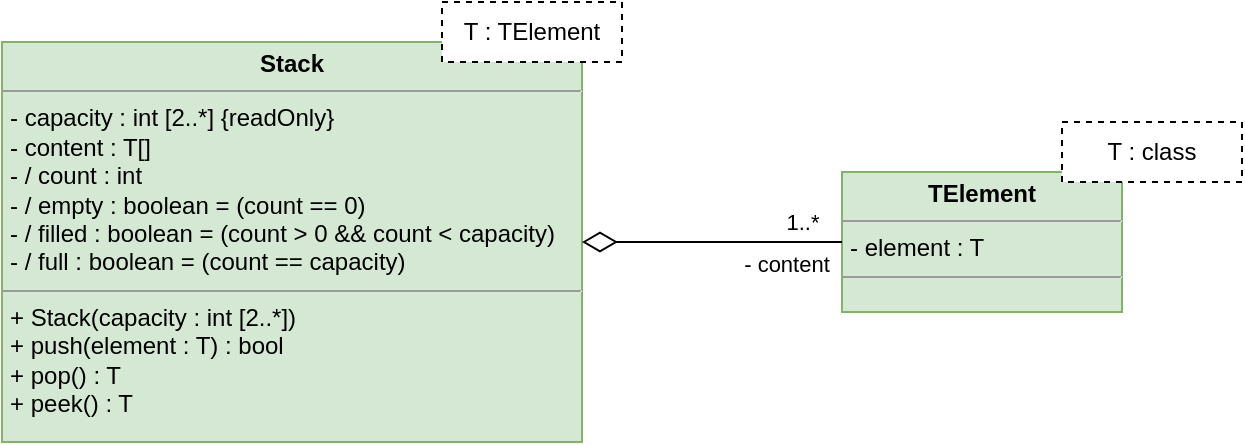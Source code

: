 <mxfile version="22.0.3" type="device" pages="2">
  <diagram name="Seite-1" id="d6-_jBO8ks0J4Jw-SI9Y">
    <mxGraphModel dx="1434" dy="835" grid="1" gridSize="10" guides="1" tooltips="1" connect="1" arrows="1" fold="1" page="1" pageScale="1" pageWidth="827" pageHeight="1169" math="0" shadow="0">
      <root>
        <mxCell id="0" />
        <mxCell id="1" parent="0" />
        <mxCell id="2p_5pG_dRqr9ecJX_rro-10" value="&lt;p style=&quot;margin:0px;margin-top:4px;text-align:center;&quot;&gt;&lt;b&gt;Stack&lt;/b&gt;&lt;/p&gt;&lt;hr size=&quot;1&quot;&gt;&lt;p style=&quot;margin:0px;margin-left:4px;&quot;&gt;- capacity : int [2..*] {readOnly}&lt;/p&gt;&lt;p style=&quot;margin:0px;margin-left:4px;&quot;&gt;- content : T[]&lt;/p&gt;&lt;p style=&quot;margin:0px;margin-left:4px;&quot;&gt;- / count : int&lt;/p&gt;&lt;p style=&quot;margin:0px;margin-left:4px;&quot;&gt;- / empty : boolean = (count == 0)&lt;/p&gt;&lt;p style=&quot;margin:0px;margin-left:4px;&quot;&gt;- / filled : boolean = (count &amp;gt; 0 &amp;amp;&amp;amp; count &amp;lt; capacity)&lt;/p&gt;&lt;p style=&quot;margin:0px;margin-left:4px;&quot;&gt;- / full : boolean = (count == capacity)&lt;/p&gt;&lt;hr size=&quot;1&quot;&gt;&lt;p style=&quot;margin:0px;margin-left:4px;&quot;&gt;+ Stack(capacity : int [2..*])&lt;/p&gt;&lt;p style=&quot;margin:0px;margin-left:4px;&quot;&gt;+ push(element : T) : bool&lt;/p&gt;&lt;p style=&quot;margin:0px;margin-left:4px;&quot;&gt;+ pop() : T&lt;/p&gt;&lt;p style=&quot;margin:0px;margin-left:4px;&quot;&gt;+ peek() : T&lt;/p&gt;" style="verticalAlign=top;align=left;overflow=fill;fontSize=12;fontFamily=Helvetica;html=1;whiteSpace=wrap;fillColor=#d5e8d4;strokeColor=#82b366;" parent="1" vertex="1">
          <mxGeometry x="40" y="280" width="290" height="200" as="geometry" />
        </mxCell>
        <mxCell id="2p_5pG_dRqr9ecJX_rro-5" value="T : TElement" style="fontStyle=0;dashed=1;html=1;whiteSpace=wrap;" parent="1" vertex="1">
          <mxGeometry x="260" y="260" width="90" height="30" as="geometry" />
        </mxCell>
        <mxCell id="6gfj-Isrn8OWABLWBLs3-2" value="&lt;p style=&quot;margin:0px;margin-top:4px;text-align:center;&quot;&gt;&lt;b&gt;TElement&lt;/b&gt;&lt;/p&gt;&lt;hr size=&quot;1&quot;&gt;&lt;p style=&quot;margin:0px;margin-left:4px;&quot;&gt;- element : T&lt;br&gt;&lt;/p&gt;&lt;hr size=&quot;1&quot;&gt;&lt;p style=&quot;margin:0px;margin-left:4px;&quot;&gt;&lt;br&gt;&lt;/p&gt;" style="verticalAlign=top;align=left;overflow=fill;fontSize=12;fontFamily=Helvetica;html=1;whiteSpace=wrap;fillColor=#d5e8d4;strokeColor=#82b366;" parent="1" vertex="1">
          <mxGeometry x="460" y="345" width="140" height="70" as="geometry" />
        </mxCell>
        <mxCell id="6gfj-Isrn8OWABLWBLs3-3" value="T : class" style="fontStyle=0;dashed=1;html=1;whiteSpace=wrap;" parent="1" vertex="1">
          <mxGeometry x="570" y="320" width="90" height="30" as="geometry" />
        </mxCell>
        <mxCell id="6gfj-Isrn8OWABLWBLs3-4" value="" style="endArrow=none;startArrow=diamondThin;endFill=0;startFill=0;html=1;verticalAlign=bottom;labelBackgroundColor=none;strokeWidth=1;startSize=15;endSize=8;rounded=0;" parent="1" source="2p_5pG_dRqr9ecJX_rro-10" target="6gfj-Isrn8OWABLWBLs3-2" edge="1">
          <mxGeometry width="160" relative="1" as="geometry">
            <mxPoint x="360" y="470" as="sourcePoint" />
            <mxPoint x="520" y="470" as="targetPoint" />
          </mxGeometry>
        </mxCell>
        <mxCell id="6gfj-Isrn8OWABLWBLs3-5" value="1..*" style="edgeLabel;html=1;align=center;verticalAlign=middle;resizable=0;points=[];" parent="6gfj-Isrn8OWABLWBLs3-4" vertex="1" connectable="0">
          <mxGeometry x="0.869" y="-2" relative="1" as="geometry">
            <mxPoint x="-12" y="-12" as="offset" />
          </mxGeometry>
        </mxCell>
        <mxCell id="6gfj-Isrn8OWABLWBLs3-6" value="- content" style="edgeLabel;html=1;align=center;verticalAlign=middle;resizable=0;points=[];" parent="1" vertex="1" connectable="0">
          <mxGeometry x="440" y="376" as="geometry">
            <mxPoint x="-8" y="15" as="offset" />
          </mxGeometry>
        </mxCell>
      </root>
    </mxGraphModel>
  </diagram>
  <diagram id="dMzcPr8bN_5-yT4cq0Xi" name="Seite-2">
    <mxGraphModel dx="1434" dy="835" grid="1" gridSize="10" guides="1" tooltips="1" connect="1" arrows="1" fold="1" page="1" pageScale="1" pageWidth="827" pageHeight="1169" math="0" shadow="0">
      <root>
        <mxCell id="0" />
        <mxCell id="1" parent="0" />
        <mxCell id="NQPJuemyMOMcar5ZBWDK-1" style="edgeStyle=orthogonalEdgeStyle;rounded=0;orthogonalLoop=1;jettySize=auto;html=1;" parent="1" source="NQPJuemyMOMcar5ZBWDK-2" target="NQPJuemyMOMcar5ZBWDK-4" edge="1">
          <mxGeometry relative="1" as="geometry" />
        </mxCell>
        <mxCell id="NQPJuemyMOMcar5ZBWDK-2" value="" style="ellipse;fillColor=strokeColor;html=1;" parent="1" vertex="1">
          <mxGeometry x="345" y="130" width="30" height="30" as="geometry" />
        </mxCell>
        <mxCell id="421VDHdbTqtKa3E075Du-1" value="push / Element auf Stapel ablegen" style="edgeStyle=orthogonalEdgeStyle;rounded=0;orthogonalLoop=1;jettySize=auto;html=1;" parent="1" source="NQPJuemyMOMcar5ZBWDK-4" target="qQwUwjAhyPvx03xKYzb7-1" edge="1">
          <mxGeometry x="-0.25" y="10" relative="1" as="geometry">
            <mxPoint as="offset" />
          </mxGeometry>
        </mxCell>
        <mxCell id="bHoTey5JG3O09N1dP_-V-2" style="edgeStyle=orthogonalEdgeStyle;rounded=0;orthogonalLoop=1;jettySize=auto;html=1;exitX=0.214;exitY=0;exitDx=0;exitDy=0;exitPerimeter=0;" edge="1" parent="1" source="NQPJuemyMOMcar5ZBWDK-4" target="bHoTey5JG3O09N1dP_-V-1">
          <mxGeometry relative="1" as="geometry" />
        </mxCell>
        <mxCell id="NQPJuemyMOMcar5ZBWDK-4" value="Empty" style="html=1;align=center;verticalAlign=top;rounded=1;absoluteArcSize=1;arcSize=10;dashed=0;whiteSpace=wrap;fillColor=#dae8fc;strokeColor=#6c8ebf;" parent="1" vertex="1">
          <mxGeometry x="290" y="190" width="140" height="40" as="geometry" />
        </mxCell>
        <mxCell id="NQPJuemyMOMcar5ZBWDK-5" value="Start" style="text;html=1;strokeColor=none;fillColor=none;align=center;verticalAlign=middle;whiteSpace=wrap;rounded=0;" parent="1" vertex="1">
          <mxGeometry x="350" y="130" width="90" height="30" as="geometry" />
        </mxCell>
        <mxCell id="5CrYx0pCqnmsGDSobR2w-1" value="push [count &amp;lt; capacity] / Element auf Stapel ablegen" style="edgeStyle=orthogonalEdgeStyle;rounded=0;orthogonalLoop=1;jettySize=auto;html=1;exitX=0.75;exitY=0;exitDx=0;exitDy=0;entryX=1;entryY=0.5;entryDx=0;entryDy=0;" parent="1" source="qQwUwjAhyPvx03xKYzb7-1" target="qQwUwjAhyPvx03xKYzb7-1" edge="1">
          <mxGeometry x="0.111" y="51" relative="1" as="geometry">
            <mxPoint x="-1" y="-10" as="offset" />
          </mxGeometry>
        </mxCell>
        <mxCell id="3BzJfVVI9ZJz-91_tA_t-2" value="when [count == capacity]" style="edgeStyle=orthogonalEdgeStyle;rounded=0;orthogonalLoop=1;jettySize=auto;html=1;" parent="1" source="qQwUwjAhyPvx03xKYzb7-1" target="qQwUwjAhyPvx03xKYzb7-2" edge="1">
          <mxGeometry x="0.002" y="-10" relative="1" as="geometry">
            <mxPoint as="offset" />
          </mxGeometry>
        </mxCell>
        <mxCell id="3BzJfVVI9ZJz-91_tA_t-6" value="pop [count == 1] / Element entfernen" style="edgeStyle=orthogonalEdgeStyle;rounded=0;orthogonalLoop=1;jettySize=auto;html=1;exitX=0.25;exitY=0;exitDx=0;exitDy=0;" parent="1" edge="1">
          <mxGeometry x="0.015" y="-10" relative="1" as="geometry">
            <mxPoint x="594.97" y="320" as="sourcePoint" />
            <mxPoint x="359.999" y="230" as="targetPoint" />
            <Array as="points">
              <mxPoint x="595" y="280" />
              <mxPoint x="360" y="280" />
            </Array>
            <mxPoint as="offset" />
          </mxGeometry>
        </mxCell>
        <mxCell id="qQwUwjAhyPvx03xKYzb7-1" value="Filled" style="html=1;align=center;verticalAlign=top;rounded=1;absoluteArcSize=1;arcSize=10;dashed=0;whiteSpace=wrap;fillColor=#dae8fc;strokeColor=#6c8ebf;" parent="1" vertex="1">
          <mxGeometry x="560" y="320" width="140" height="40" as="geometry" />
        </mxCell>
        <mxCell id="3BzJfVVI9ZJz-91_tA_t-4" value="pop / oberstes Element entfernen" style="edgeStyle=orthogonalEdgeStyle;rounded=0;orthogonalLoop=1;jettySize=auto;html=1;entryX=0.25;entryY=1;entryDx=0;entryDy=0;" parent="1" source="qQwUwjAhyPvx03xKYzb7-2" target="qQwUwjAhyPvx03xKYzb7-1" edge="1">
          <mxGeometry x="-0.048" y="-10" relative="1" as="geometry">
            <mxPoint x="590" y="420" as="targetPoint" />
            <Array as="points">
              <mxPoint x="320" y="380" />
              <mxPoint x="595" y="380" />
            </Array>
            <mxPoint as="offset" />
          </mxGeometry>
        </mxCell>
        <mxCell id="qQwUwjAhyPvx03xKYzb7-2" value="Full" style="html=1;align=center;verticalAlign=top;rounded=1;absoluteArcSize=1;arcSize=10;dashed=0;whiteSpace=wrap;fillColor=#dae8fc;strokeColor=#6c8ebf;" parent="1" vertex="1">
          <mxGeometry x="250" y="320" width="140" height="40" as="geometry" />
        </mxCell>
        <mxCell id="3BzJfVVI9ZJz-91_tA_t-3" value="push" style="edgeStyle=orthogonalEdgeStyle;rounded=0;orthogonalLoop=1;jettySize=auto;html=1;" parent="1" source="qQwUwjAhyPvx03xKYzb7-2" target="qQwUwjAhyPvx03xKYzb7-2" edge="1">
          <mxGeometry y="-20" relative="1" as="geometry">
            <Array as="points">
              <mxPoint x="220" y="340" />
            </Array>
            <mxPoint as="offset" />
          </mxGeometry>
        </mxCell>
        <mxCell id="3BzJfVVI9ZJz-91_tA_t-5" value="pop / return NULL" style="edgeStyle=orthogonalEdgeStyle;rounded=0;orthogonalLoop=1;jettySize=auto;html=1;elbow=vertical;" parent="1" source="NQPJuemyMOMcar5ZBWDK-4" target="NQPJuemyMOMcar5ZBWDK-4" edge="1">
          <mxGeometry y="-50" relative="1" as="geometry">
            <Array as="points">
              <mxPoint x="270" y="220" />
            </Array>
            <mxPoint as="offset" />
          </mxGeometry>
        </mxCell>
        <mxCell id="3BzJfVVI9ZJz-91_tA_t-7" value="pop [count &amp;gt; 1] / Element entfernen" style="edgeStyle=orthogonalEdgeStyle;rounded=0;orthogonalLoop=1;jettySize=auto;html=1;entryX=0.75;entryY=1;entryDx=0;entryDy=0;" parent="1" source="qQwUwjAhyPvx03xKYzb7-1" target="qQwUwjAhyPvx03xKYzb7-1" edge="1">
          <mxGeometry x="0.467" y="-56" relative="1" as="geometry">
            <mxPoint x="640" y="540" as="targetPoint" />
            <Array as="points">
              <mxPoint x="630" y="380" />
              <mxPoint x="665" y="380" />
            </Array>
            <mxPoint x="-1" y="10" as="offset" />
          </mxGeometry>
        </mxCell>
        <mxCell id="bHoTey5JG3O09N1dP_-V-1" value="" style="ellipse;html=1;shape=endState;fillColor=strokeColor;" vertex="1" parent="1">
          <mxGeometry x="305" y="130" width="30" height="30" as="geometry" />
        </mxCell>
      </root>
    </mxGraphModel>
  </diagram>
</mxfile>
